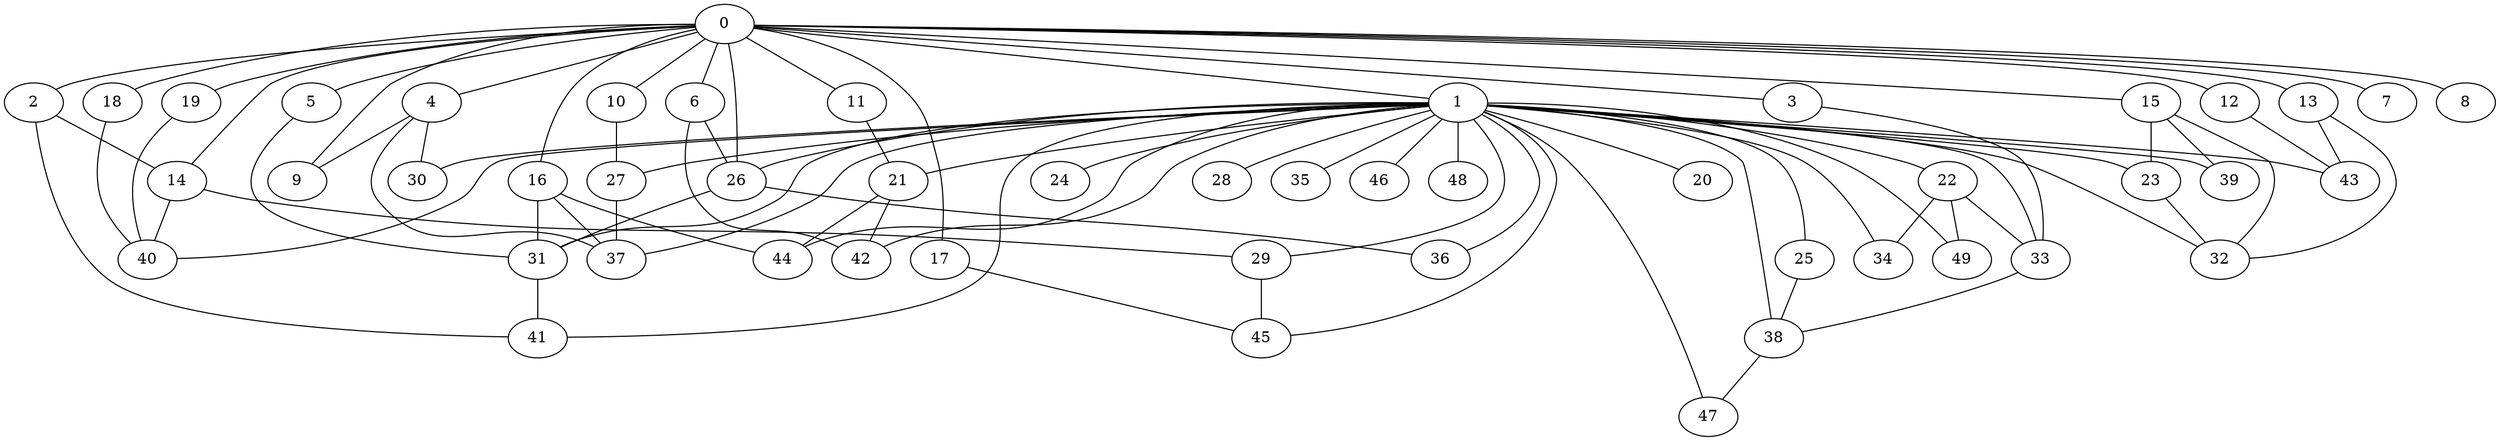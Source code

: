 
graph graphname {
    0 -- 1
0 -- 2
0 -- 3
0 -- 4
0 -- 5
0 -- 6
0 -- 7
0 -- 8
0 -- 9
0 -- 10
0 -- 11
0 -- 12
0 -- 13
0 -- 14
0 -- 15
0 -- 16
0 -- 17
0 -- 18
0 -- 19
0 -- 26
1 -- 20
1 -- 21
1 -- 22
1 -- 23
1 -- 24
1 -- 25
1 -- 26
1 -- 27
1 -- 28
1 -- 29
1 -- 30
1 -- 31
1 -- 32
1 -- 33
1 -- 34
1 -- 35
1 -- 36
1 -- 37
1 -- 38
1 -- 39
1 -- 40
1 -- 41
1 -- 42
1 -- 43
1 -- 44
1 -- 45
1 -- 46
1 -- 47
1 -- 48
1 -- 49
2 -- 41
2 -- 14
3 -- 33
4 -- 9
4 -- 37
4 -- 30
5 -- 31
6 -- 42
6 -- 26
10 -- 27
11 -- 21
12 -- 43
13 -- 32
13 -- 43
14 -- 40
14 -- 29
15 -- 32
15 -- 23
15 -- 39
16 -- 44
16 -- 37
16 -- 31
17 -- 45
18 -- 40
19 -- 40
21 -- 42
21 -- 44
22 -- 33
22 -- 34
22 -- 49
23 -- 32
25 -- 38
26 -- 36
26 -- 31
27 -- 37
29 -- 45
31 -- 41
33 -- 38
38 -- 47

}
